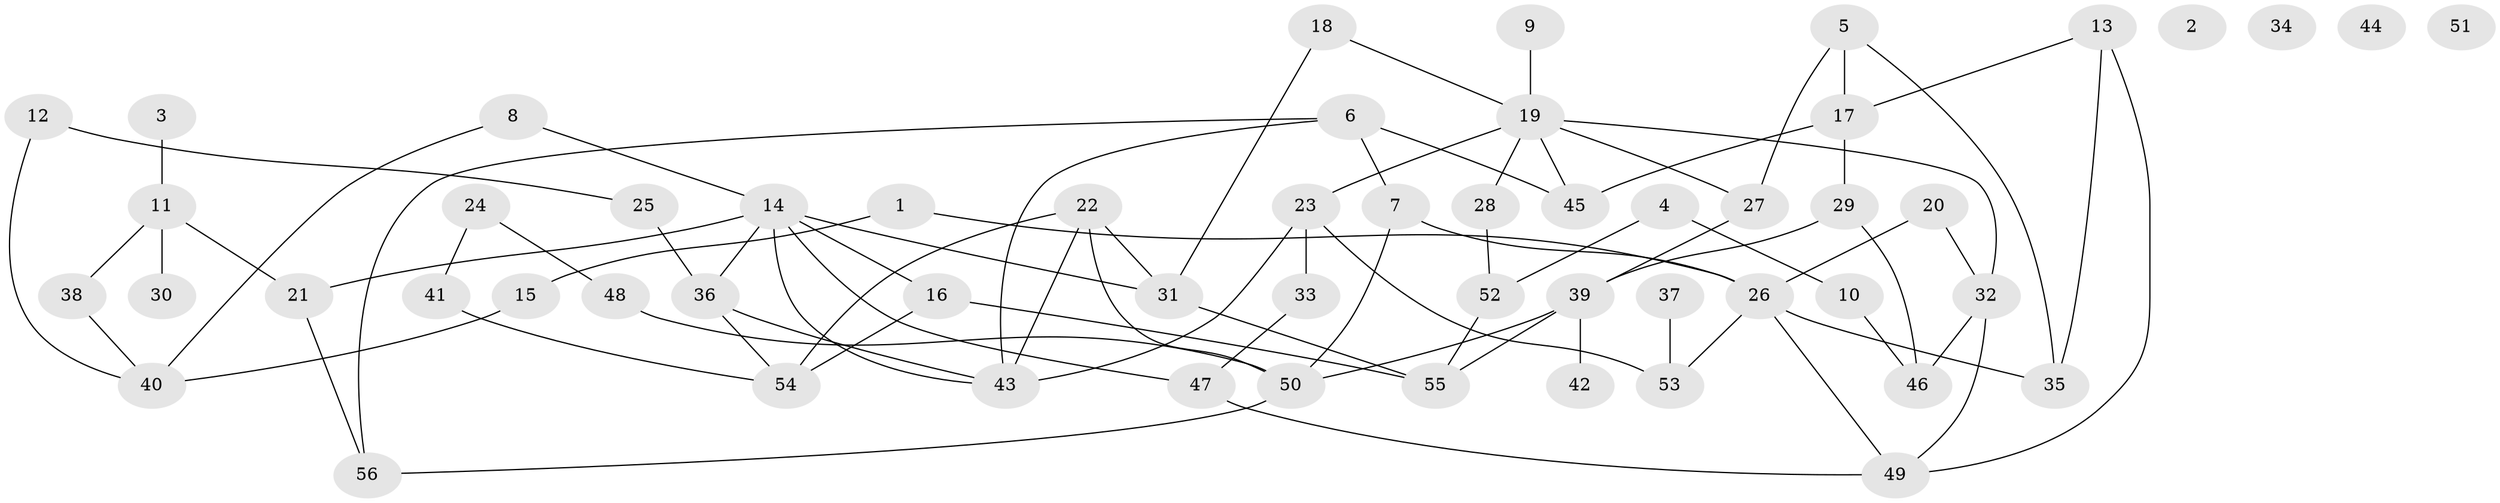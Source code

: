 // Generated by graph-tools (version 1.1) at 2025/13/03/09/25 04:13:05]
// undirected, 56 vertices, 80 edges
graph export_dot {
graph [start="1"]
  node [color=gray90,style=filled];
  1;
  2;
  3;
  4;
  5;
  6;
  7;
  8;
  9;
  10;
  11;
  12;
  13;
  14;
  15;
  16;
  17;
  18;
  19;
  20;
  21;
  22;
  23;
  24;
  25;
  26;
  27;
  28;
  29;
  30;
  31;
  32;
  33;
  34;
  35;
  36;
  37;
  38;
  39;
  40;
  41;
  42;
  43;
  44;
  45;
  46;
  47;
  48;
  49;
  50;
  51;
  52;
  53;
  54;
  55;
  56;
  1 -- 15;
  1 -- 26;
  3 -- 11;
  4 -- 10;
  4 -- 52;
  5 -- 17;
  5 -- 27;
  5 -- 35;
  6 -- 7;
  6 -- 43;
  6 -- 45;
  6 -- 56;
  7 -- 26;
  7 -- 50;
  8 -- 14;
  8 -- 40;
  9 -- 19;
  10 -- 46;
  11 -- 21;
  11 -- 30;
  11 -- 38;
  12 -- 25;
  12 -- 40;
  13 -- 17;
  13 -- 35;
  13 -- 49;
  14 -- 16;
  14 -- 21;
  14 -- 31;
  14 -- 36;
  14 -- 43;
  14 -- 47;
  15 -- 40;
  16 -- 54;
  16 -- 55;
  17 -- 29;
  17 -- 45;
  18 -- 19;
  18 -- 31;
  19 -- 23;
  19 -- 27;
  19 -- 28;
  19 -- 32;
  19 -- 45;
  20 -- 26;
  20 -- 32;
  21 -- 56;
  22 -- 31;
  22 -- 43;
  22 -- 50;
  22 -- 54;
  23 -- 33;
  23 -- 43;
  23 -- 53;
  24 -- 41;
  24 -- 48;
  25 -- 36;
  26 -- 35;
  26 -- 49;
  26 -- 53;
  27 -- 39;
  28 -- 52;
  29 -- 39;
  29 -- 46;
  31 -- 55;
  32 -- 46;
  32 -- 49;
  33 -- 47;
  36 -- 43;
  36 -- 54;
  37 -- 53;
  38 -- 40;
  39 -- 42;
  39 -- 50;
  39 -- 55;
  41 -- 54;
  47 -- 49;
  48 -- 50;
  50 -- 56;
  52 -- 55;
}
